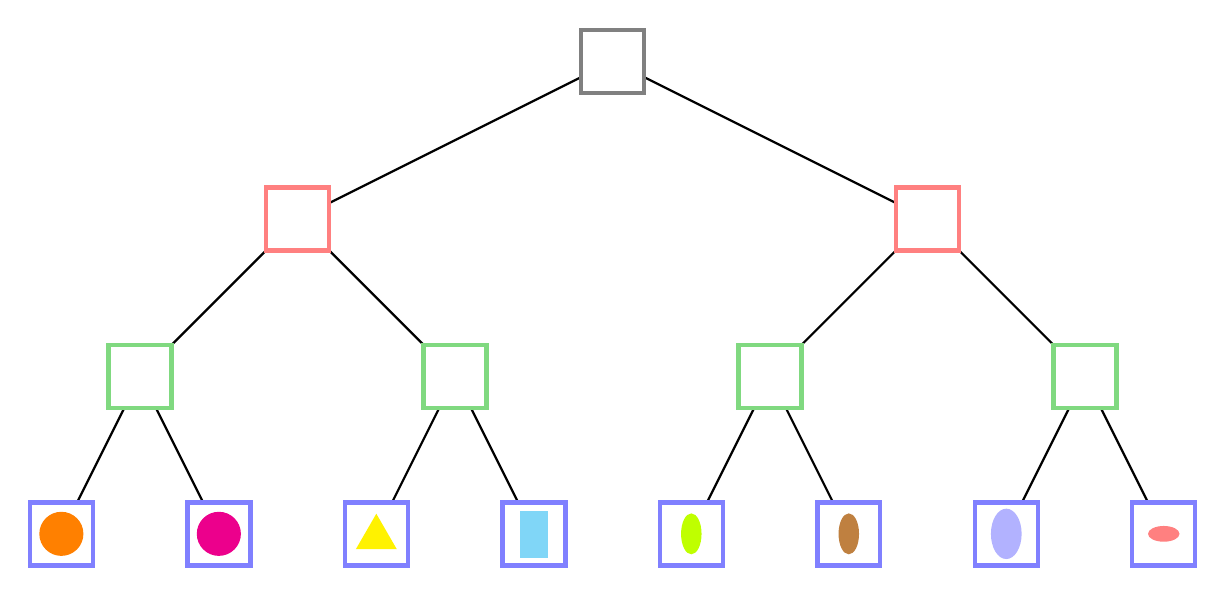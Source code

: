 ﻿\begin{tikzpicture}[scale=2]
    % define points
    \path
      (0,0) coordinate(R)
      +(-2,-1) coordinate(V1)
      +(2,-1) coordinate(V2)
      (V1)
      +(-1,-1) coordinate(V11)
     +(1,-1) coordinate(V12)
      (V2)
      +(-1,-1) coordinate(V21)     
      +(1,-1) coordinate(V22)      
      (V11)
      +(-0.5,-1) coordinate(V111)
     +(0.5,-1) coordinate(V112)
       (V12)
      +(-0.5,-1) coordinate(V121)
     +(0.5,-1) coordinate(V122)   
      (V21)
      +(-0.5,-1) coordinate(V211)
     +(0.5,-1) coordinate(V212)
       (V22)
      +(-0.5,-1) coordinate(V221)
     +(0.5,-1) coordinate(V222)   
;
    % draw lines
    \draw[thick]
      (R) -- (V1)
      (R) -- (V2)
      (V1) -- (V11)
      (V1) -- (V12)
      (V2) -- (V21)
      (V2) -- (V22)
      (V11) -- (V111)
      (V11) -- (V112)
      (V12) -- (V121)
      (V12) -- (V122)
      (V11) -- (V111)
      (V11) -- (V112)
      (V12) -- (V121)
      (V12) -- (V122)
      (V21) -- (V211)
      (V21) -- (V212)
      (V22) -- (V221)
      (V22) -- (V222)
    ;
    % draw points
\draw[ultra thick,gray,fill=white] (R)+(-0.2,-0.2) rectangle +(0.2,0.2);
\draw[ultra thick,red!50,fill=white] (V1)+(-0.2,-0.2) rectangle +(0.2,0.2);
\draw[ultra thick,red!50,fill=white] (V2)+(-0.2,-0.2) rectangle +(0.2,0.2);

\foreach \v in {V11,V12,V21,V22}{
  \draw[ultra thick,green!70!black!50,fill=white] (\v)+(-0.2,-0.2) rectangle +(0.2,0.2);
};

\foreach \v in {V111,V112,V121,V122,V211,V212,V221,V222}{
  \draw[ultra thick,blue!50,fill=white] (\v)+(-0.2,-0.2) rectangle +(0.2,0.2);
};

\fill[orange,scale=0.14] (V111) circle (1);
\fill[magenta,scale=0.14] (V112) circle (1);
\fill[yellow,scale=0.13] ($(V121) + (-1,-0.75)$) -- ++ (60:2) -- ++(-60:2) -- cycle;
\fill[cyan!50,scale=0.12] ($(V122) + (-0.75,-1.3)$) rectangle ++ (1.5,2.5);

\fill[lime,scale=0.13] (V211) ellipse (0.5 and 1);
\fill[brown,scale=0.13] (V212) ellipse (0.5 and 1);
\fill[blue!30,scale=0.13] (V221) ellipse (0.75 and 1.23);
\fill[red!50,scale=0.20] (V222) ellipse (0.5 and 0.25);

\end{tikzpicture}